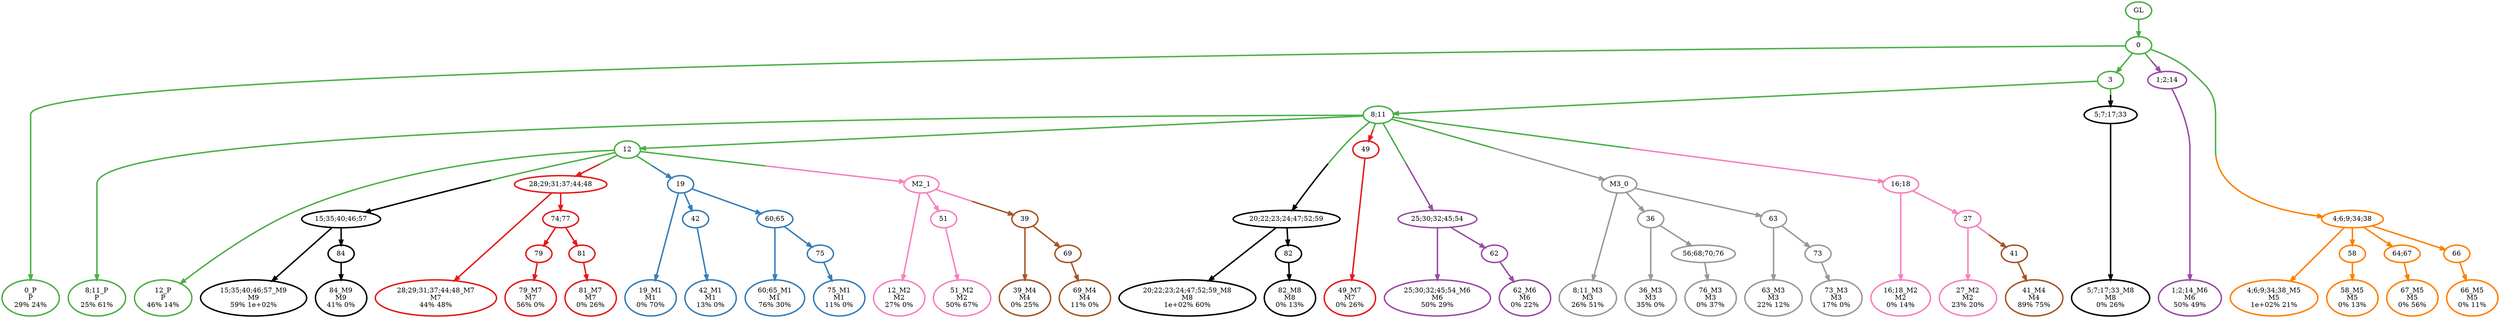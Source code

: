 digraph T {
	{
		rank=same
		70 [penwidth=3,colorscheme=set19,color=3,label="0_P\nP\n29% 24%"]
		67 [penwidth=3,colorscheme=set19,color=3,label="8;11_P\nP\n25% 61%"]
		65 [penwidth=3,colorscheme=set19,color=3,label="12_P\nP\n46% 14%"]
		64 [penwidth=3,colorscheme=set19,color=2,label="19_M1\nM1\n0% 70%"]
		62 [penwidth=3,colorscheme=set19,color=2,label="42_M1\nM1\n13% 0%"]
		60 [penwidth=3,colorscheme=set19,color=2,label="60;65_M1\nM1\n76% 30%"]
		58 [penwidth=3,colorscheme=set19,color=2,label="75_M1\nM1\n11% 0%"]
		57 [penwidth=3,colorscheme=set19,color=8,label="12_M2\nM2\n27% 0%"]
		55 [penwidth=3,colorscheme=set19,color=8,label="51_M2\nM2\n50% 67%"]
		54 [penwidth=3,colorscheme=set19,color=8,label="16;18_M2\nM2\n0% 14%"]
		52 [penwidth=3,colorscheme=set19,color=8,label="27_M2\nM2\n23% 20%"]
		51 [penwidth=3,colorscheme=set19,color=9,label="8;11_M3\nM3\n26% 51%"]
		49 [penwidth=3,colorscheme=set19,color=9,label="36_M3\nM3\n35% 0%"]
		47 [penwidth=3,colorscheme=set19,color=9,label="76_M3\nM3\n0% 37%"]
		45 [penwidth=3,colorscheme=set19,color=9,label="63_M3\nM3\n22% 12%"]
		43 [penwidth=3,colorscheme=set19,color=9,label="73_M3\nM3\n17% 0%"]
		42 [penwidth=3,colorscheme=set19,color=7,label="39_M4\nM4\n0% 25%"]
		40 [penwidth=3,colorscheme=set19,color=7,label="69_M4\nM4\n11% 0%"]
		39 [penwidth=3,colorscheme=set19,color=7,label="41_M4\nM4\n89% 75%"]
		38 [penwidth=3,colorscheme=set19,color=5,label="4;6;9;34;38_M5\nM5\n1e+02% 21%"]
		36 [penwidth=3,colorscheme=set19,color=5,label="58_M5\nM5\n0% 13%"]
		34 [penwidth=3,colorscheme=set19,color=5,label="67_M5\nM5\n0% 56%"]
		32 [penwidth=3,colorscheme=set19,color=5,label="66_M5\nM5\n0% 11%"]
		31 [penwidth=3,colorscheme=set19,color=4,label="1;2;14_M6\nM6\n50% 49%"]
		30 [penwidth=3,colorscheme=set19,color=4,label="25;30;32;45;54_M6\nM6\n50% 29%"]
		28 [penwidth=3,colorscheme=set19,color=4,label="62_M6\nM6\n0% 22%"]
		27 [penwidth=3,colorscheme=set19,color=1,label="28;29;31;37;44;48_M7\nM7\n44% 48%"]
		24 [penwidth=3,colorscheme=set19,color=1,label="79_M7\nM7\n56% 0%"]
		22 [penwidth=3,colorscheme=set19,color=1,label="81_M7\nM7\n0% 26%"]
		21 [penwidth=3,colorscheme=set19,color=1,label="49_M7\nM7\n0% 26%"]
		20 [penwidth=3,colorscheme=set19,color=10,label="5;7;17;33_M8\nM8\n0% 26%"]
		19 [penwidth=3,colorscheme=set19,color=10,label="20;22;23;24;47;52;59_M8\nM8\n1e+02% 60%"]
		17 [penwidth=3,colorscheme=set19,color=10,label="82_M8\nM8\n0% 13%"]
		16 [penwidth=3,colorscheme=set19,color=10,label="15;35;40;46;57_M9\nM9\n59% 1e+02%"]
		14 [penwidth=3,colorscheme=set19,color=10,label="84_M9\nM9\n41% 0%"]
	}
	72 [penwidth=3,colorscheme=set19,color=3,label="GL"]
	71 [penwidth=3,colorscheme=set19,color=3,label="0"]
	69 [penwidth=3,colorscheme=set19,color=3,label="3"]
	68 [penwidth=3,colorscheme=set19,color=3,label="8;11"]
	66 [penwidth=3,colorscheme=set19,color=3,label="12"]
	63 [penwidth=3,colorscheme=set19,color=2,label="42"]
	61 [penwidth=3,colorscheme=set19,color=2,label="60;65"]
	59 [penwidth=3,colorscheme=set19,color=2,label="75"]
	56 [penwidth=3,colorscheme=set19,color=8,label="51"]
	53 [penwidth=3,colorscheme=set19,color=8,label="27"]
	50 [penwidth=3,colorscheme=set19,color=9,label="36"]
	48 [penwidth=3,colorscheme=set19,color=9,label="56;68;70;76"]
	46 [penwidth=3,colorscheme=set19,color=9,label="63"]
	44 [penwidth=3,colorscheme=set19,color=9,label="73"]
	41 [penwidth=3,colorscheme=set19,color=7,label="69"]
	37 [penwidth=3,colorscheme=set19,color=5,label="58"]
	35 [penwidth=3,colorscheme=set19,color=5,label="64;67"]
	33 [penwidth=3,colorscheme=set19,color=5,label="66"]
	29 [penwidth=3,colorscheme=set19,color=4,label="62"]
	26 [penwidth=3,colorscheme=set19,color=1,label="74;77"]
	25 [penwidth=3,colorscheme=set19,color=1,label="79"]
	23 [penwidth=3,colorscheme=set19,color=1,label="81"]
	18 [penwidth=3,colorscheme=set19,color=10,label="82"]
	15 [penwidth=3,colorscheme=set19,color=10,label="84"]
	13 [penwidth=3,colorscheme=set19,color=7,label="41"]
	12 [penwidth=3,colorscheme=set19,color=7,label="39"]
	11 [penwidth=3,colorscheme=set19,color=10,label="15;35;40;46;57"]
	10 [penwidth=3,colorscheme=set19,color=10,label="20;22;23;24;47;52;59"]
	9 [penwidth=3,colorscheme=set19,color=10,label="5;7;17;33"]
	8 [penwidth=3,colorscheme=set19,color=1,label="49"]
	7 [penwidth=3,colorscheme=set19,color=1,label="28;29;31;37;44;48"]
	6 [penwidth=3,colorscheme=set19,color=4,label="25;30;32;45;54"]
	5 [penwidth=3,colorscheme=set19,color=4,label="1;2;14"]
	4 [penwidth=3,colorscheme=set19,color=5,label="4;6;9;34;38"]
	3 [penwidth=3,colorscheme=set19,color=2,label="19"]
	2 [penwidth=3,colorscheme=set19,color=9,label="M3_0"]
	1 [penwidth=3,colorscheme=set19,color=8,label="16;18"]
	0 [penwidth=3,colorscheme=set19,color=8,label="M2_1"]
	72 -> 71 [penwidth=3,colorscheme=set19,color=3]
	71 -> 70 [penwidth=3,colorscheme=set19,color=3]
	71 -> 69 [penwidth=3,colorscheme=set19,color=3]
	71 -> 5 [penwidth=3,colorscheme=set19,color="3;0.5:4"]
	71 -> 4 [penwidth=3,colorscheme=set19,color="3;0.5:5"]
	69 -> 68 [penwidth=3,colorscheme=set19,color=3]
	69 -> 9 [penwidth=3,colorscheme=set19,color="3;0.5:10"]
	68 -> 67 [penwidth=3,colorscheme=set19,color=3]
	68 -> 66 [penwidth=3,colorscheme=set19,color=3]
	68 -> 2 [penwidth=3,colorscheme=set19,color="3;0.5:9"]
	68 -> 10 [penwidth=3,colorscheme=set19,color="3;0.5:10"]
	68 -> 8 [penwidth=3,colorscheme=set19,color="3;0.5:1"]
	68 -> 6 [penwidth=3,colorscheme=set19,color="3;0.5:4"]
	68 -> 1 [penwidth=3,colorscheme=set19,color="3;0.5:8"]
	66 -> 65 [penwidth=3,colorscheme=set19,color=3]
	66 -> 0 [penwidth=3,colorscheme=set19,color="3;0.5:8"]
	66 -> 11 [penwidth=3,colorscheme=set19,color="3;0.5:10"]
	66 -> 7 [penwidth=3,colorscheme=set19,color="3;0.5:1"]
	66 -> 3 [penwidth=3,colorscheme=set19,color="3;0.5:2"]
	63 -> 62 [penwidth=3,colorscheme=set19,color=2]
	61 -> 60 [penwidth=3,colorscheme=set19,color=2]
	61 -> 59 [penwidth=3,colorscheme=set19,color=2]
	59 -> 58 [penwidth=3,colorscheme=set19,color=2]
	56 -> 55 [penwidth=3,colorscheme=set19,color=8]
	53 -> 52 [penwidth=3,colorscheme=set19,color=8]
	53 -> 13 [penwidth=3,colorscheme=set19,color="8;0.5:7"]
	50 -> 49 [penwidth=3,colorscheme=set19,color=9]
	50 -> 48 [penwidth=3,colorscheme=set19,color=9]
	48 -> 47 [penwidth=3,colorscheme=set19,color=9]
	46 -> 45 [penwidth=3,colorscheme=set19,color=9]
	46 -> 44 [penwidth=3,colorscheme=set19,color=9]
	44 -> 43 [penwidth=3,colorscheme=set19,color=9]
	41 -> 40 [penwidth=3,colorscheme=set19,color=7]
	37 -> 36 [penwidth=3,colorscheme=set19,color=5]
	35 -> 34 [penwidth=3,colorscheme=set19,color=5]
	33 -> 32 [penwidth=3,colorscheme=set19,color=5]
	29 -> 28 [penwidth=3,colorscheme=set19,color=4]
	26 -> 25 [penwidth=3,colorscheme=set19,color=1]
	26 -> 23 [penwidth=3,colorscheme=set19,color=1]
	25 -> 24 [penwidth=3,colorscheme=set19,color=1]
	23 -> 22 [penwidth=3,colorscheme=set19,color=1]
	18 -> 17 [penwidth=3,colorscheme=set19,color=10]
	15 -> 14 [penwidth=3,colorscheme=set19,color=10]
	13 -> 39 [penwidth=3,colorscheme=set19,color=7]
	12 -> 42 [penwidth=3,colorscheme=set19,color=7]
	12 -> 41 [penwidth=3,colorscheme=set19,color=7]
	11 -> 16 [penwidth=3,colorscheme=set19,color=10]
	11 -> 15 [penwidth=3,colorscheme=set19,color=10]
	10 -> 19 [penwidth=3,colorscheme=set19,color=10]
	10 -> 18 [penwidth=3,colorscheme=set19,color=10]
	9 -> 20 [penwidth=3,colorscheme=set19,color=10]
	8 -> 21 [penwidth=3,colorscheme=set19,color=1]
	7 -> 27 [penwidth=3,colorscheme=set19,color=1]
	7 -> 26 [penwidth=3,colorscheme=set19,color=1]
	6 -> 30 [penwidth=3,colorscheme=set19,color=4]
	6 -> 29 [penwidth=3,colorscheme=set19,color=4]
	5 -> 31 [penwidth=3,colorscheme=set19,color=4]
	4 -> 38 [penwidth=3,colorscheme=set19,color=5]
	4 -> 37 [penwidth=3,colorscheme=set19,color=5]
	4 -> 35 [penwidth=3,colorscheme=set19,color=5]
	4 -> 33 [penwidth=3,colorscheme=set19,color=5]
	3 -> 64 [penwidth=3,colorscheme=set19,color=2]
	3 -> 63 [penwidth=3,colorscheme=set19,color=2]
	3 -> 61 [penwidth=3,colorscheme=set19,color=2]
	2 -> 51 [penwidth=3,colorscheme=set19,color=9]
	2 -> 50 [penwidth=3,colorscheme=set19,color=9]
	2 -> 46 [penwidth=3,colorscheme=set19,color=9]
	1 -> 54 [penwidth=3,colorscheme=set19,color=8]
	1 -> 53 [penwidth=3,colorscheme=set19,color=8]
	0 -> 57 [penwidth=3,colorscheme=set19,color=8]
	0 -> 56 [penwidth=3,colorscheme=set19,color=8]
	0 -> 12 [penwidth=3,colorscheme=set19,color="8;0.5:7"]
}

